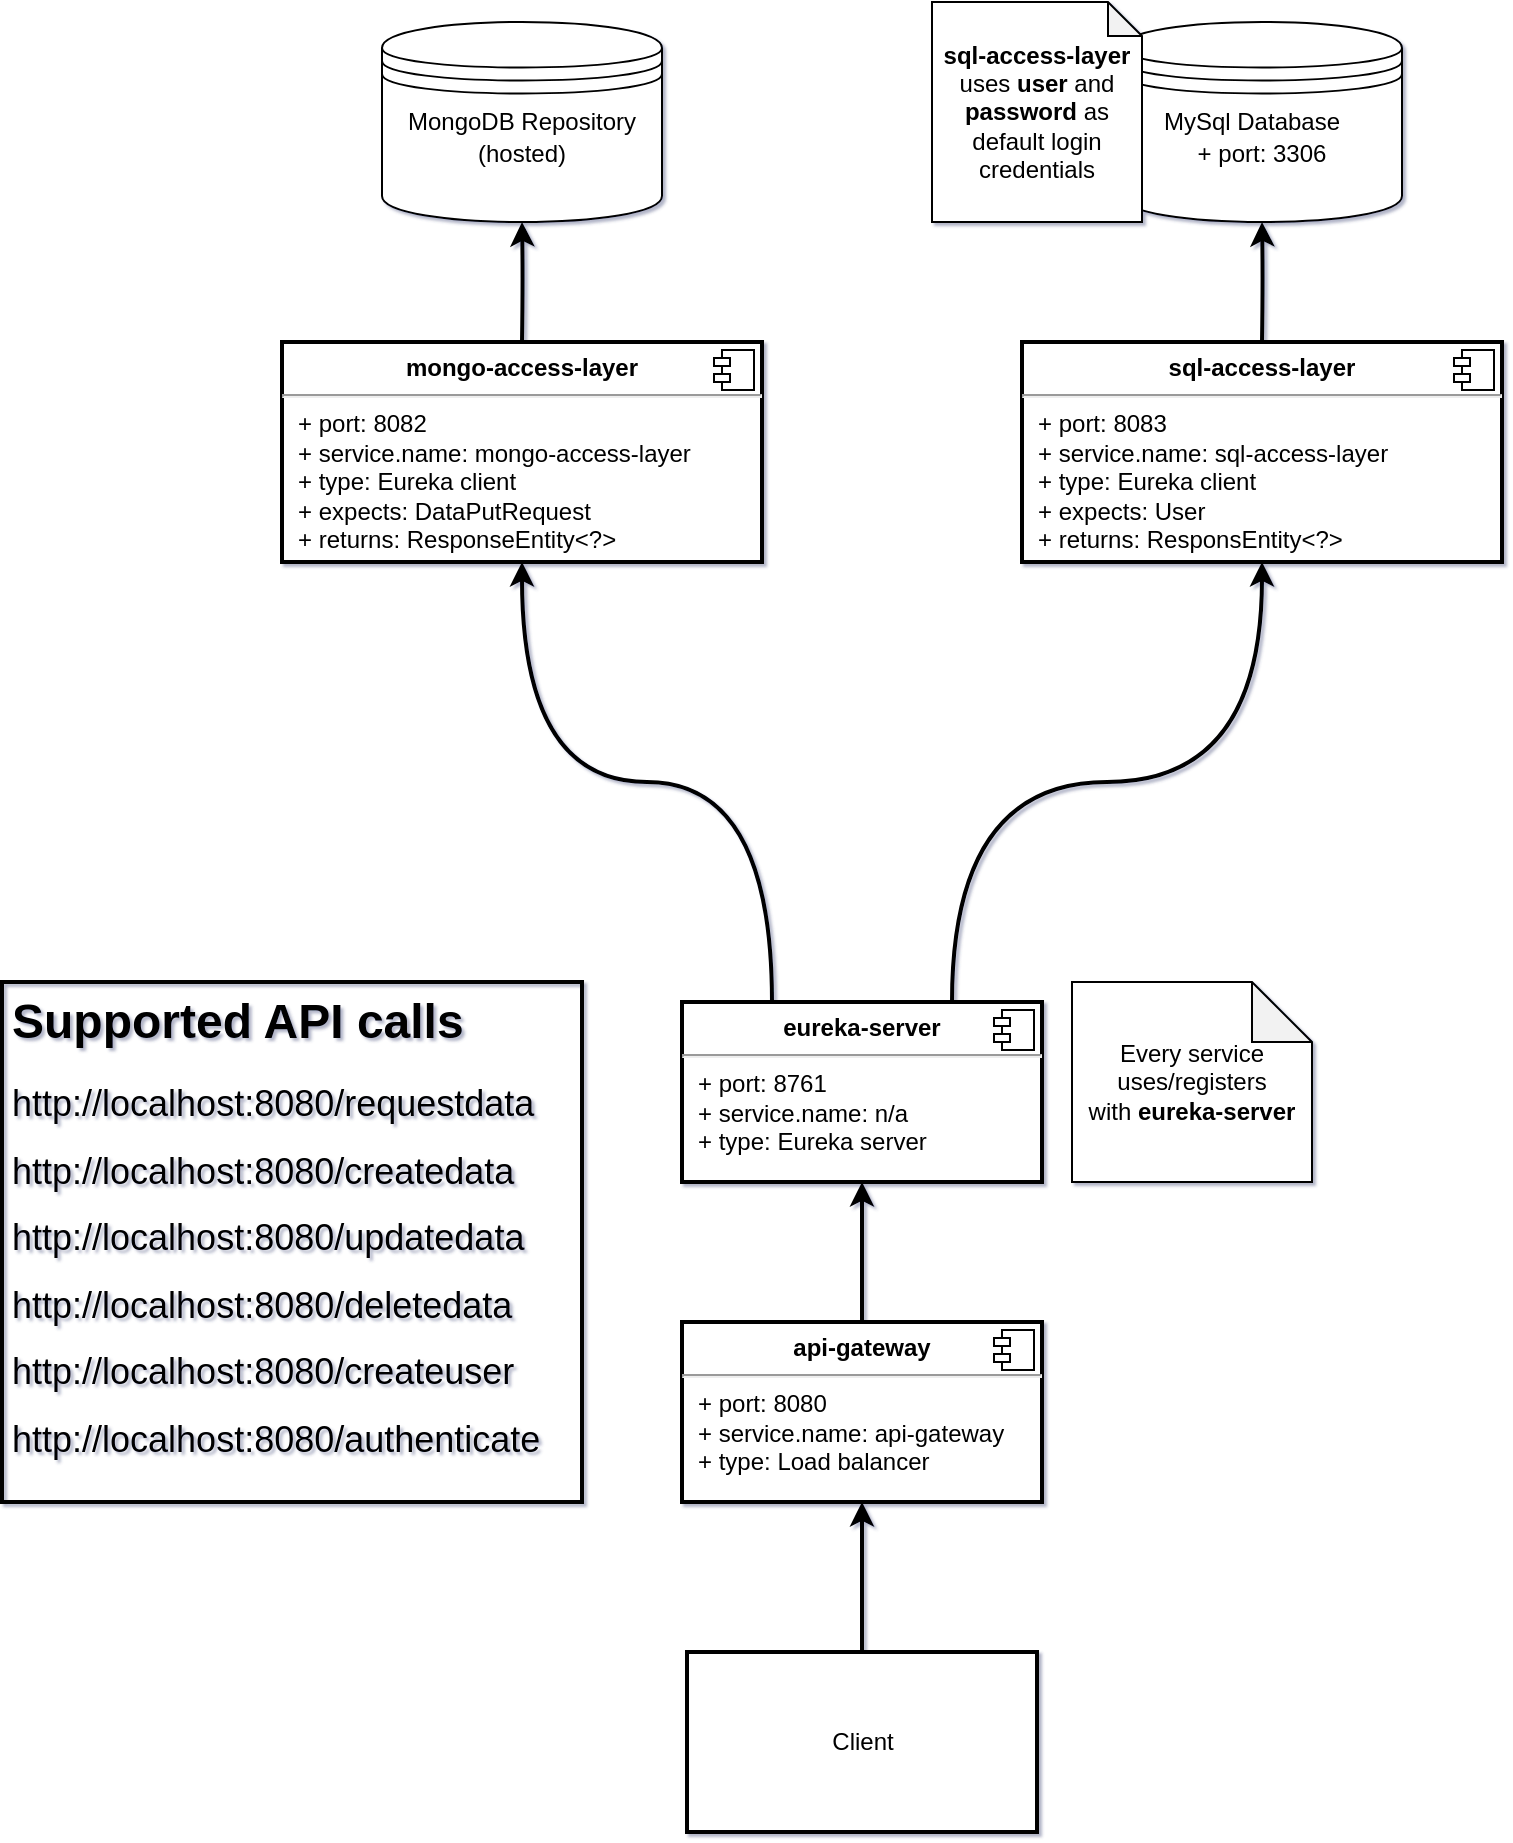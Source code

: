 <mxfile version="14.2.6" type="device"><diagram id="Mxdf2xSahNZHD5jw0F6k" name="Page-1"><mxGraphModel dx="2912" dy="1154" grid="1" gridSize="10" guides="1" tooltips="1" connect="1" arrows="1" fold="1" page="1" pageScale="1" pageWidth="850" pageHeight="1100" math="0" shadow="1"><root><mxCell id="0"/><mxCell id="1" parent="0"/><mxCell id="GsRfDgoQXCkRlBHL-SH--70" style="edgeStyle=orthogonalEdgeStyle;orthogonalLoop=1;jettySize=auto;html=1;exitX=0.5;exitY=0;exitDx=0;exitDy=0;entryX=0.5;entryY=1;entryDx=0;entryDy=0;strokeWidth=2;curved=1;" parent="1" target="GsRfDgoQXCkRlBHL-SH--38" edge="1"><mxGeometry relative="1" as="geometry"><mxPoint x="-555" y="240" as="sourcePoint"/></mxGeometry></mxCell><mxCell id="AOpUs0o_1So8PqmUgx7f-1" style="edgeStyle=orthogonalEdgeStyle;orthogonalLoop=1;jettySize=auto;html=1;exitX=0.5;exitY=0;exitDx=0;exitDy=0;entryX=0.5;entryY=1;entryDx=0;entryDy=0;strokeWidth=2;curved=1;" parent="1" source="GsRfDgoQXCkRlBHL-SH--36" target="GsRfDgoQXCkRlBHL-SH--42" edge="1"><mxGeometry relative="1" as="geometry"/></mxCell><mxCell id="GsRfDgoQXCkRlBHL-SH--36" value="&lt;p style=&quot;margin: 0px ; margin-top: 6px ; text-align: center&quot;&gt;&lt;b&gt;api-gateway&lt;/b&gt;&lt;/p&gt;&lt;hr&gt;&lt;p style=&quot;margin: 0px ; margin-left: 8px&quot;&gt;+ port: 8080&lt;/p&gt;&lt;p style=&quot;margin: 0px ; margin-left: 8px&quot;&gt;+ service.name: api-gateway&lt;/p&gt;&lt;p style=&quot;margin: 0px ; margin-left: 8px&quot;&gt;+ type: Load balancer&lt;/p&gt;" style="align=left;overflow=fill;html=1;dropTarget=0;strokeWidth=2;" parent="1" vertex="1"><mxGeometry x="-475" y="730" width="180" height="90" as="geometry"/></mxCell><mxCell id="GsRfDgoQXCkRlBHL-SH--37" value="" style="shape=component;jettyWidth=8;jettyHeight=4;" parent="GsRfDgoQXCkRlBHL-SH--36" vertex="1"><mxGeometry x="1" width="20" height="20" relative="1" as="geometry"><mxPoint x="-24" y="4" as="offset"/></mxGeometry></mxCell><mxCell id="GsRfDgoQXCkRlBHL-SH--38" value="(hosted)" style="shape=datastore;whiteSpace=wrap;html=1;" parent="1" vertex="1"><mxGeometry x="-625" y="80" width="140" height="100" as="geometry"/></mxCell><mxCell id="GsRfDgoQXCkRlBHL-SH--40" value="MongoDB Repository" style="text;html=1;strokeColor=none;fillColor=none;align=center;verticalAlign=middle;whiteSpace=wrap;" parent="1" vertex="1"><mxGeometry x="-615" y="120" width="120" height="20" as="geometry"/></mxCell><mxCell id="bD5zb3ibemGK2yGSuItV-2" style="edgeStyle=orthogonalEdgeStyle;orthogonalLoop=1;jettySize=auto;html=1;exitX=0.75;exitY=0;exitDx=0;exitDy=0;entryX=0.5;entryY=1;entryDx=0;entryDy=0;curved=1;strokeWidth=2;" edge="1" parent="1" source="GsRfDgoQXCkRlBHL-SH--42" target="GsRfDgoQXCkRlBHL-SH--79"><mxGeometry relative="1" as="geometry"/></mxCell><mxCell id="bD5zb3ibemGK2yGSuItV-3" style="edgeStyle=orthogonalEdgeStyle;curved=1;orthogonalLoop=1;jettySize=auto;html=1;exitX=0.25;exitY=0;exitDx=0;exitDy=0;entryX=0.5;entryY=1;entryDx=0;entryDy=0;strokeWidth=2;" edge="1" parent="1" source="GsRfDgoQXCkRlBHL-SH--42" target="GsRfDgoQXCkRlBHL-SH--24"><mxGeometry relative="1" as="geometry"/></mxCell><mxCell id="GsRfDgoQXCkRlBHL-SH--42" value="&lt;p style=&quot;margin: 0px ; margin-top: 6px ; text-align: center&quot;&gt;&lt;b&gt;eureka-server&lt;/b&gt;&lt;/p&gt;&lt;hr&gt;&lt;p style=&quot;margin: 0px ; margin-left: 8px&quot;&gt;+ port: 8761&lt;/p&gt;&lt;p style=&quot;margin: 0px ; margin-left: 8px&quot;&gt;&lt;span&gt;+ service.name: n/a&lt;/span&gt;&lt;/p&gt;&lt;p style=&quot;margin: 0px ; margin-left: 8px&quot;&gt;+ type: Eureka server&lt;/p&gt;" style="align=left;overflow=fill;html=1;dropTarget=0;strokeWidth=2;" parent="1" vertex="1"><mxGeometry x="-475" y="570" width="180" height="90" as="geometry"/></mxCell><mxCell id="GsRfDgoQXCkRlBHL-SH--43" value="" style="shape=component;jettyWidth=8;jettyHeight=4;" parent="GsRfDgoQXCkRlBHL-SH--42" vertex="1"><mxGeometry x="1" width="20" height="20" relative="1" as="geometry"><mxPoint x="-24" y="4" as="offset"/></mxGeometry></mxCell><mxCell id="i0Eej1i2u3KUEgjM37ld-1" style="edgeStyle=orthogonalEdgeStyle;orthogonalLoop=1;jettySize=auto;html=1;exitX=0.5;exitY=0;exitDx=0;exitDy=0;entryX=0.5;entryY=1;entryDx=0;entryDy=0;strokeWidth=2;curved=1;" parent="1" source="GsRfDgoQXCkRlBHL-SH--54" target="GsRfDgoQXCkRlBHL-SH--36" edge="1"><mxGeometry relative="1" as="geometry"/></mxCell><mxCell id="GsRfDgoQXCkRlBHL-SH--54" value="Client" style="whiteSpace=wrap;html=1;strokeWidth=2;" parent="1" vertex="1"><mxGeometry x="-472.5" y="895" width="175" height="90" as="geometry"/></mxCell><mxCell id="GsRfDgoQXCkRlBHL-SH--83" style="edgeStyle=orthogonalEdgeStyle;orthogonalLoop=1;jettySize=auto;html=1;exitX=0.5;exitY=0;exitDx=0;exitDy=0;entryX=0.5;entryY=1;entryDx=0;entryDy=0;strokeWidth=2;curved=1;" parent="1" target="GsRfDgoQXCkRlBHL-SH--81" edge="1"><mxGeometry relative="1" as="geometry"><mxPoint x="-185" y="240" as="sourcePoint"/></mxGeometry></mxCell><mxCell id="GsRfDgoQXCkRlBHL-SH--81" value="+ port: 3306" style="shape=datastore;whiteSpace=wrap;html=1;" parent="1" vertex="1"><mxGeometry x="-255" y="80" width="140" height="100" as="geometry"/></mxCell><mxCell id="GsRfDgoQXCkRlBHL-SH--82" value="MySql Database" style="text;html=1;strokeColor=none;fillColor=none;align=center;verticalAlign=middle;whiteSpace=wrap;" parent="1" vertex="1"><mxGeometry x="-250" y="120" width="120" height="20" as="geometry"/></mxCell><mxCell id="E5wLyvgKbgKszQrJfxMB-27" value="Every service uses/registers with&amp;nbsp;&lt;b&gt;eureka-server&lt;/b&gt;" style="shape=note;whiteSpace=wrap;html=1;backgroundOutline=1;darkOpacity=0.05;" parent="1" vertex="1"><mxGeometry x="-280" y="560" width="120" height="100" as="geometry"/></mxCell><mxCell id="E5wLyvgKbgKszQrJfxMB-33" value="&lt;h1&gt;Supported API calls&lt;/h1&gt;&lt;p&gt;&lt;font style=&quot;font-size: 18px&quot;&gt;http://localhost:8080/requestdata&lt;/font&gt;&lt;/p&gt;&lt;p&gt;&lt;font style=&quot;font-size: 18px&quot;&gt;http://localhost:8080/createdata&lt;br&gt;&lt;/font&gt;&lt;/p&gt;&lt;p&gt;&lt;font style=&quot;font-size: 18px&quot;&gt;http://localhost:8080/updatedata&lt;br&gt;&lt;/font&gt;&lt;/p&gt;&lt;p&gt;&lt;font style=&quot;font-size: 18px&quot;&gt;http://localhost:8080/deletedata&lt;br&gt;&lt;/font&gt;&lt;/p&gt;&lt;p&gt;&lt;font style=&quot;font-size: 18px&quot;&gt;http://localhost:8080/createuser&lt;br&gt;&lt;/font&gt;&lt;/p&gt;&lt;p&gt;&lt;font style=&quot;font-size: 18px&quot;&gt;http://localhost:8080/authenticate&lt;/font&gt;&lt;/p&gt;" style="text;html=1;spacing=5;spacingTop=-20;whiteSpace=wrap;overflow=hidden;labelBorderColor=none;strokeColor=#000000;strokeWidth=2;" parent="1" vertex="1"><mxGeometry x="-815" y="560" width="290" height="260" as="geometry"/></mxCell><mxCell id="bD5zb3ibemGK2yGSuItV-1" value="&lt;b&gt;sql-access-layer &lt;/b&gt;uses &lt;b&gt;user &lt;/b&gt;and &lt;b&gt;password &lt;/b&gt;as default login credentials" style="shape=note;whiteSpace=wrap;html=1;backgroundOutline=1;darkOpacity=0.05;size=17;" vertex="1" parent="1"><mxGeometry x="-350" y="70" width="105" height="110" as="geometry"/></mxCell><mxCell id="GsRfDgoQXCkRlBHL-SH--79" value="&lt;p style=&quot;margin: 0px ; margin-top: 6px ; text-align: center&quot;&gt;&lt;b&gt;sql-access-layer&lt;/b&gt;&lt;/p&gt;&lt;hr&gt;&lt;p style=&quot;margin: 0px ; margin-left: 8px&quot;&gt;+ port: 8083&lt;/p&gt;&lt;p style=&quot;margin: 0px ; margin-left: 8px&quot;&gt;+ service.name: sql-access-layer&lt;/p&gt;&lt;p style=&quot;margin: 0px ; margin-left: 8px&quot;&gt;+ type: Eureka client&lt;/p&gt;&lt;p style=&quot;margin: 0px ; margin-left: 8px&quot;&gt;+ expects: User&lt;/p&gt;&lt;p style=&quot;margin: 0px ; margin-left: 8px&quot;&gt;+ returns: ResponsEntity&amp;lt;?&amp;gt;&lt;/p&gt;&lt;p style=&quot;margin: 0px ; margin-left: 8px&quot;&gt;&lt;br&gt;&lt;/p&gt;" style="align=left;overflow=fill;html=1;dropTarget=0;strokeWidth=2;" parent="1" vertex="1"><mxGeometry x="-305" y="240" width="240" height="110" as="geometry"/></mxCell><mxCell id="GsRfDgoQXCkRlBHL-SH--80" value="" style="shape=component;jettyWidth=8;jettyHeight=4;" parent="GsRfDgoQXCkRlBHL-SH--79" vertex="1"><mxGeometry x="1" width="20" height="20" relative="1" as="geometry"><mxPoint x="-24" y="4" as="offset"/></mxGeometry></mxCell><mxCell id="GsRfDgoQXCkRlBHL-SH--24" value="&lt;p style=&quot;margin: 0px ; margin-top: 6px ; text-align: center&quot;&gt;&lt;b&gt;mongo-access-layer&lt;/b&gt;&lt;/p&gt;&lt;hr&gt;&lt;p style=&quot;margin: 0px ; margin-left: 8px&quot;&gt;+ port: 8082&lt;/p&gt;&lt;p style=&quot;margin: 0px ; margin-left: 8px&quot;&gt;+ service.name: mongo-access-layer&lt;/p&gt;&lt;p style=&quot;margin: 0px ; margin-left: 8px&quot;&gt;+ type: Eureka client&lt;/p&gt;&lt;p style=&quot;margin: 0px ; margin-left: 8px&quot;&gt;+ expects: DataPutRequest&lt;/p&gt;&lt;p style=&quot;margin: 0px ; margin-left: 8px&quot;&gt;+ returns: ResponseEntity&amp;lt;?&amp;gt;&lt;/p&gt;" style="align=left;overflow=fill;html=1;dropTarget=0;strokeWidth=2;" parent="1" vertex="1"><mxGeometry x="-675" y="240" width="240" height="110" as="geometry"/></mxCell><mxCell id="GsRfDgoQXCkRlBHL-SH--25" value="" style="shape=component;jettyWidth=8;jettyHeight=4;" parent="GsRfDgoQXCkRlBHL-SH--24" vertex="1"><mxGeometry x="1" width="20" height="20" relative="1" as="geometry"><mxPoint x="-24" y="4" as="offset"/></mxGeometry></mxCell></root></mxGraphModel></diagram></mxfile>